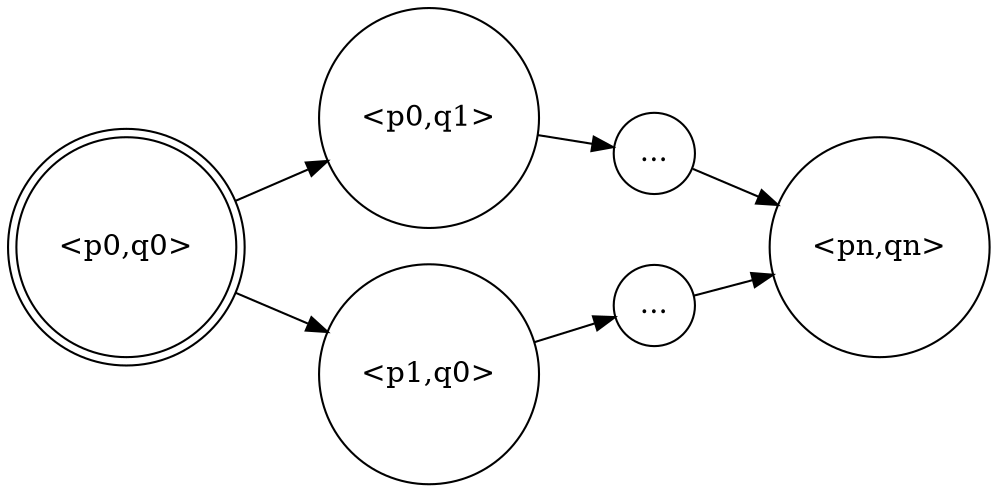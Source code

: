 digraph PAR{
	rankdir=LR;
	node[shape=doublecircle];
	pq0[label="<p0,q0>"];
	
	node[shape=circle];
	n1[label="..."];
	n2[label="..."];

	pqn[label="<pn,qn>"];
	pq1[label="<p0,q1>"];
	pq2[label="<p1,q0>"];
	pq0->pq1;
	pq0->pq2;

	pq1->n1;
	pq2->n2;
	n1->pqn;
	n2->pqn;
}
